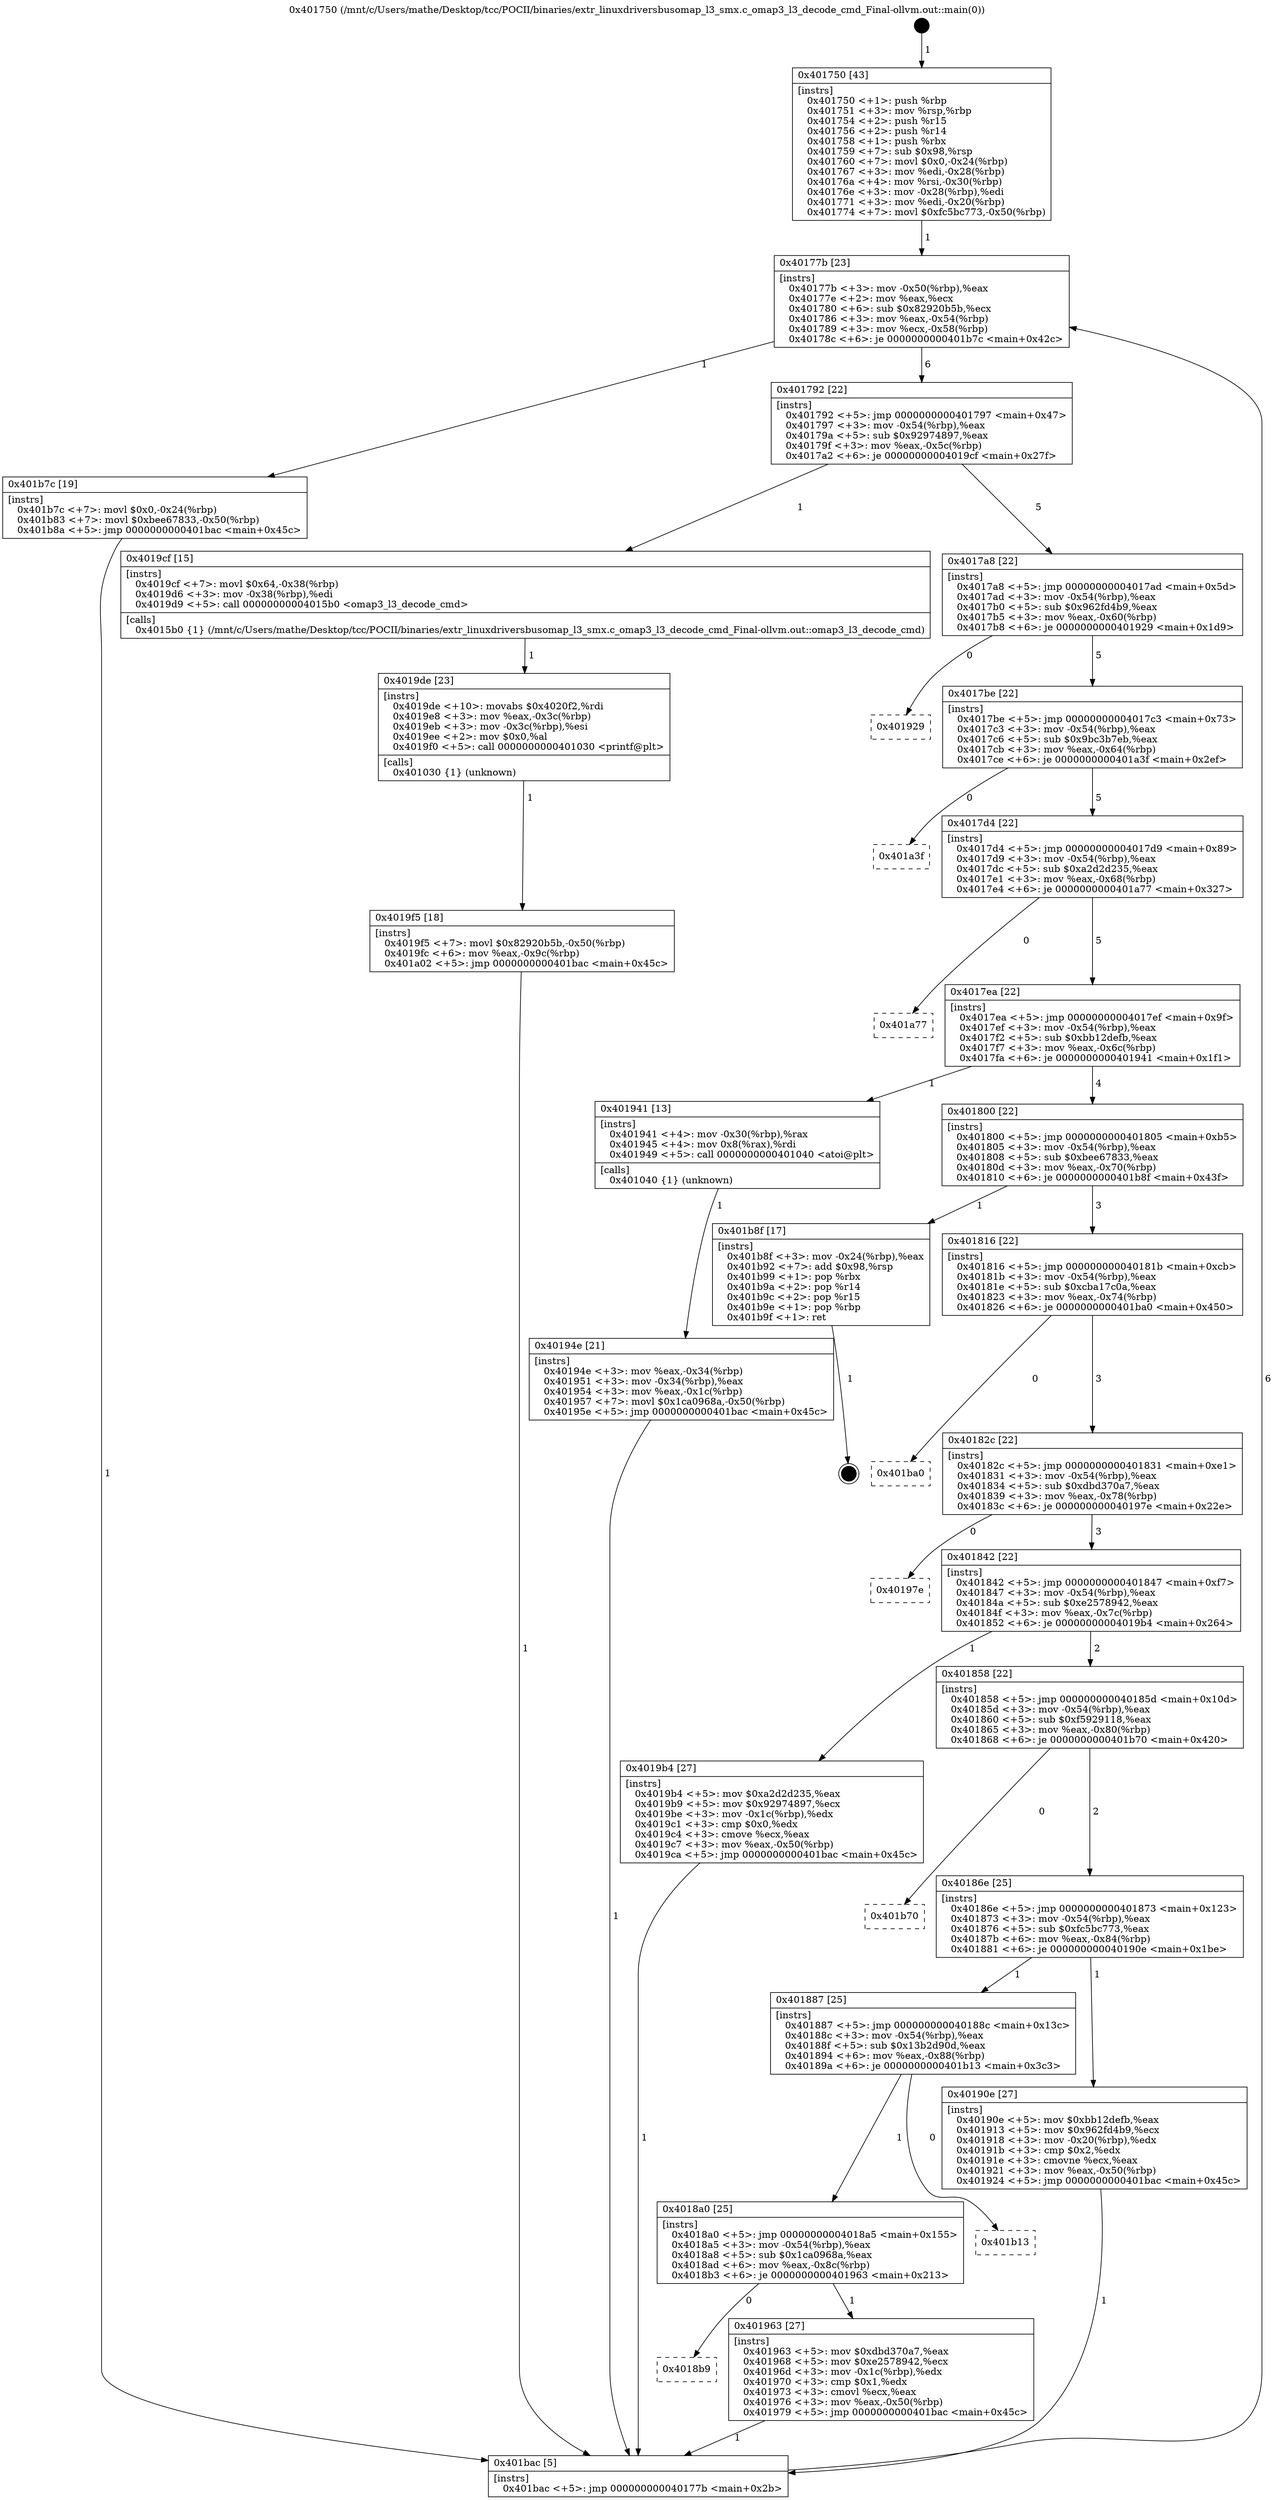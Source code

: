 digraph "0x401750" {
  label = "0x401750 (/mnt/c/Users/mathe/Desktop/tcc/POCII/binaries/extr_linuxdriversbusomap_l3_smx.c_omap3_l3_decode_cmd_Final-ollvm.out::main(0))"
  labelloc = "t"
  node[shape=record]

  Entry [label="",width=0.3,height=0.3,shape=circle,fillcolor=black,style=filled]
  "0x40177b" [label="{
     0x40177b [23]\l
     | [instrs]\l
     &nbsp;&nbsp;0x40177b \<+3\>: mov -0x50(%rbp),%eax\l
     &nbsp;&nbsp;0x40177e \<+2\>: mov %eax,%ecx\l
     &nbsp;&nbsp;0x401780 \<+6\>: sub $0x82920b5b,%ecx\l
     &nbsp;&nbsp;0x401786 \<+3\>: mov %eax,-0x54(%rbp)\l
     &nbsp;&nbsp;0x401789 \<+3\>: mov %ecx,-0x58(%rbp)\l
     &nbsp;&nbsp;0x40178c \<+6\>: je 0000000000401b7c \<main+0x42c\>\l
  }"]
  "0x401b7c" [label="{
     0x401b7c [19]\l
     | [instrs]\l
     &nbsp;&nbsp;0x401b7c \<+7\>: movl $0x0,-0x24(%rbp)\l
     &nbsp;&nbsp;0x401b83 \<+7\>: movl $0xbee67833,-0x50(%rbp)\l
     &nbsp;&nbsp;0x401b8a \<+5\>: jmp 0000000000401bac \<main+0x45c\>\l
  }"]
  "0x401792" [label="{
     0x401792 [22]\l
     | [instrs]\l
     &nbsp;&nbsp;0x401792 \<+5\>: jmp 0000000000401797 \<main+0x47\>\l
     &nbsp;&nbsp;0x401797 \<+3\>: mov -0x54(%rbp),%eax\l
     &nbsp;&nbsp;0x40179a \<+5\>: sub $0x92974897,%eax\l
     &nbsp;&nbsp;0x40179f \<+3\>: mov %eax,-0x5c(%rbp)\l
     &nbsp;&nbsp;0x4017a2 \<+6\>: je 00000000004019cf \<main+0x27f\>\l
  }"]
  Exit [label="",width=0.3,height=0.3,shape=circle,fillcolor=black,style=filled,peripheries=2]
  "0x4019cf" [label="{
     0x4019cf [15]\l
     | [instrs]\l
     &nbsp;&nbsp;0x4019cf \<+7\>: movl $0x64,-0x38(%rbp)\l
     &nbsp;&nbsp;0x4019d6 \<+3\>: mov -0x38(%rbp),%edi\l
     &nbsp;&nbsp;0x4019d9 \<+5\>: call 00000000004015b0 \<omap3_l3_decode_cmd\>\l
     | [calls]\l
     &nbsp;&nbsp;0x4015b0 \{1\} (/mnt/c/Users/mathe/Desktop/tcc/POCII/binaries/extr_linuxdriversbusomap_l3_smx.c_omap3_l3_decode_cmd_Final-ollvm.out::omap3_l3_decode_cmd)\l
  }"]
  "0x4017a8" [label="{
     0x4017a8 [22]\l
     | [instrs]\l
     &nbsp;&nbsp;0x4017a8 \<+5\>: jmp 00000000004017ad \<main+0x5d\>\l
     &nbsp;&nbsp;0x4017ad \<+3\>: mov -0x54(%rbp),%eax\l
     &nbsp;&nbsp;0x4017b0 \<+5\>: sub $0x962fd4b9,%eax\l
     &nbsp;&nbsp;0x4017b5 \<+3\>: mov %eax,-0x60(%rbp)\l
     &nbsp;&nbsp;0x4017b8 \<+6\>: je 0000000000401929 \<main+0x1d9\>\l
  }"]
  "0x4019f5" [label="{
     0x4019f5 [18]\l
     | [instrs]\l
     &nbsp;&nbsp;0x4019f5 \<+7\>: movl $0x82920b5b,-0x50(%rbp)\l
     &nbsp;&nbsp;0x4019fc \<+6\>: mov %eax,-0x9c(%rbp)\l
     &nbsp;&nbsp;0x401a02 \<+5\>: jmp 0000000000401bac \<main+0x45c\>\l
  }"]
  "0x401929" [label="{
     0x401929\l
  }", style=dashed]
  "0x4017be" [label="{
     0x4017be [22]\l
     | [instrs]\l
     &nbsp;&nbsp;0x4017be \<+5\>: jmp 00000000004017c3 \<main+0x73\>\l
     &nbsp;&nbsp;0x4017c3 \<+3\>: mov -0x54(%rbp),%eax\l
     &nbsp;&nbsp;0x4017c6 \<+5\>: sub $0x9bc3b7eb,%eax\l
     &nbsp;&nbsp;0x4017cb \<+3\>: mov %eax,-0x64(%rbp)\l
     &nbsp;&nbsp;0x4017ce \<+6\>: je 0000000000401a3f \<main+0x2ef\>\l
  }"]
  "0x4019de" [label="{
     0x4019de [23]\l
     | [instrs]\l
     &nbsp;&nbsp;0x4019de \<+10\>: movabs $0x4020f2,%rdi\l
     &nbsp;&nbsp;0x4019e8 \<+3\>: mov %eax,-0x3c(%rbp)\l
     &nbsp;&nbsp;0x4019eb \<+3\>: mov -0x3c(%rbp),%esi\l
     &nbsp;&nbsp;0x4019ee \<+2\>: mov $0x0,%al\l
     &nbsp;&nbsp;0x4019f0 \<+5\>: call 0000000000401030 \<printf@plt\>\l
     | [calls]\l
     &nbsp;&nbsp;0x401030 \{1\} (unknown)\l
  }"]
  "0x401a3f" [label="{
     0x401a3f\l
  }", style=dashed]
  "0x4017d4" [label="{
     0x4017d4 [22]\l
     | [instrs]\l
     &nbsp;&nbsp;0x4017d4 \<+5\>: jmp 00000000004017d9 \<main+0x89\>\l
     &nbsp;&nbsp;0x4017d9 \<+3\>: mov -0x54(%rbp),%eax\l
     &nbsp;&nbsp;0x4017dc \<+5\>: sub $0xa2d2d235,%eax\l
     &nbsp;&nbsp;0x4017e1 \<+3\>: mov %eax,-0x68(%rbp)\l
     &nbsp;&nbsp;0x4017e4 \<+6\>: je 0000000000401a77 \<main+0x327\>\l
  }"]
  "0x4018b9" [label="{
     0x4018b9\l
  }", style=dashed]
  "0x401a77" [label="{
     0x401a77\l
  }", style=dashed]
  "0x4017ea" [label="{
     0x4017ea [22]\l
     | [instrs]\l
     &nbsp;&nbsp;0x4017ea \<+5\>: jmp 00000000004017ef \<main+0x9f\>\l
     &nbsp;&nbsp;0x4017ef \<+3\>: mov -0x54(%rbp),%eax\l
     &nbsp;&nbsp;0x4017f2 \<+5\>: sub $0xbb12defb,%eax\l
     &nbsp;&nbsp;0x4017f7 \<+3\>: mov %eax,-0x6c(%rbp)\l
     &nbsp;&nbsp;0x4017fa \<+6\>: je 0000000000401941 \<main+0x1f1\>\l
  }"]
  "0x401963" [label="{
     0x401963 [27]\l
     | [instrs]\l
     &nbsp;&nbsp;0x401963 \<+5\>: mov $0xdbd370a7,%eax\l
     &nbsp;&nbsp;0x401968 \<+5\>: mov $0xe2578942,%ecx\l
     &nbsp;&nbsp;0x40196d \<+3\>: mov -0x1c(%rbp),%edx\l
     &nbsp;&nbsp;0x401970 \<+3\>: cmp $0x1,%edx\l
     &nbsp;&nbsp;0x401973 \<+3\>: cmovl %ecx,%eax\l
     &nbsp;&nbsp;0x401976 \<+3\>: mov %eax,-0x50(%rbp)\l
     &nbsp;&nbsp;0x401979 \<+5\>: jmp 0000000000401bac \<main+0x45c\>\l
  }"]
  "0x401941" [label="{
     0x401941 [13]\l
     | [instrs]\l
     &nbsp;&nbsp;0x401941 \<+4\>: mov -0x30(%rbp),%rax\l
     &nbsp;&nbsp;0x401945 \<+4\>: mov 0x8(%rax),%rdi\l
     &nbsp;&nbsp;0x401949 \<+5\>: call 0000000000401040 \<atoi@plt\>\l
     | [calls]\l
     &nbsp;&nbsp;0x401040 \{1\} (unknown)\l
  }"]
  "0x401800" [label="{
     0x401800 [22]\l
     | [instrs]\l
     &nbsp;&nbsp;0x401800 \<+5\>: jmp 0000000000401805 \<main+0xb5\>\l
     &nbsp;&nbsp;0x401805 \<+3\>: mov -0x54(%rbp),%eax\l
     &nbsp;&nbsp;0x401808 \<+5\>: sub $0xbee67833,%eax\l
     &nbsp;&nbsp;0x40180d \<+3\>: mov %eax,-0x70(%rbp)\l
     &nbsp;&nbsp;0x401810 \<+6\>: je 0000000000401b8f \<main+0x43f\>\l
  }"]
  "0x4018a0" [label="{
     0x4018a0 [25]\l
     | [instrs]\l
     &nbsp;&nbsp;0x4018a0 \<+5\>: jmp 00000000004018a5 \<main+0x155\>\l
     &nbsp;&nbsp;0x4018a5 \<+3\>: mov -0x54(%rbp),%eax\l
     &nbsp;&nbsp;0x4018a8 \<+5\>: sub $0x1ca0968a,%eax\l
     &nbsp;&nbsp;0x4018ad \<+6\>: mov %eax,-0x8c(%rbp)\l
     &nbsp;&nbsp;0x4018b3 \<+6\>: je 0000000000401963 \<main+0x213\>\l
  }"]
  "0x401b8f" [label="{
     0x401b8f [17]\l
     | [instrs]\l
     &nbsp;&nbsp;0x401b8f \<+3\>: mov -0x24(%rbp),%eax\l
     &nbsp;&nbsp;0x401b92 \<+7\>: add $0x98,%rsp\l
     &nbsp;&nbsp;0x401b99 \<+1\>: pop %rbx\l
     &nbsp;&nbsp;0x401b9a \<+2\>: pop %r14\l
     &nbsp;&nbsp;0x401b9c \<+2\>: pop %r15\l
     &nbsp;&nbsp;0x401b9e \<+1\>: pop %rbp\l
     &nbsp;&nbsp;0x401b9f \<+1\>: ret\l
  }"]
  "0x401816" [label="{
     0x401816 [22]\l
     | [instrs]\l
     &nbsp;&nbsp;0x401816 \<+5\>: jmp 000000000040181b \<main+0xcb\>\l
     &nbsp;&nbsp;0x40181b \<+3\>: mov -0x54(%rbp),%eax\l
     &nbsp;&nbsp;0x40181e \<+5\>: sub $0xcba17c0a,%eax\l
     &nbsp;&nbsp;0x401823 \<+3\>: mov %eax,-0x74(%rbp)\l
     &nbsp;&nbsp;0x401826 \<+6\>: je 0000000000401ba0 \<main+0x450\>\l
  }"]
  "0x401b13" [label="{
     0x401b13\l
  }", style=dashed]
  "0x401ba0" [label="{
     0x401ba0\l
  }", style=dashed]
  "0x40182c" [label="{
     0x40182c [22]\l
     | [instrs]\l
     &nbsp;&nbsp;0x40182c \<+5\>: jmp 0000000000401831 \<main+0xe1\>\l
     &nbsp;&nbsp;0x401831 \<+3\>: mov -0x54(%rbp),%eax\l
     &nbsp;&nbsp;0x401834 \<+5\>: sub $0xdbd370a7,%eax\l
     &nbsp;&nbsp;0x401839 \<+3\>: mov %eax,-0x78(%rbp)\l
     &nbsp;&nbsp;0x40183c \<+6\>: je 000000000040197e \<main+0x22e\>\l
  }"]
  "0x40194e" [label="{
     0x40194e [21]\l
     | [instrs]\l
     &nbsp;&nbsp;0x40194e \<+3\>: mov %eax,-0x34(%rbp)\l
     &nbsp;&nbsp;0x401951 \<+3\>: mov -0x34(%rbp),%eax\l
     &nbsp;&nbsp;0x401954 \<+3\>: mov %eax,-0x1c(%rbp)\l
     &nbsp;&nbsp;0x401957 \<+7\>: movl $0x1ca0968a,-0x50(%rbp)\l
     &nbsp;&nbsp;0x40195e \<+5\>: jmp 0000000000401bac \<main+0x45c\>\l
  }"]
  "0x40197e" [label="{
     0x40197e\l
  }", style=dashed]
  "0x401842" [label="{
     0x401842 [22]\l
     | [instrs]\l
     &nbsp;&nbsp;0x401842 \<+5\>: jmp 0000000000401847 \<main+0xf7\>\l
     &nbsp;&nbsp;0x401847 \<+3\>: mov -0x54(%rbp),%eax\l
     &nbsp;&nbsp;0x40184a \<+5\>: sub $0xe2578942,%eax\l
     &nbsp;&nbsp;0x40184f \<+3\>: mov %eax,-0x7c(%rbp)\l
     &nbsp;&nbsp;0x401852 \<+6\>: je 00000000004019b4 \<main+0x264\>\l
  }"]
  "0x401750" [label="{
     0x401750 [43]\l
     | [instrs]\l
     &nbsp;&nbsp;0x401750 \<+1\>: push %rbp\l
     &nbsp;&nbsp;0x401751 \<+3\>: mov %rsp,%rbp\l
     &nbsp;&nbsp;0x401754 \<+2\>: push %r15\l
     &nbsp;&nbsp;0x401756 \<+2\>: push %r14\l
     &nbsp;&nbsp;0x401758 \<+1\>: push %rbx\l
     &nbsp;&nbsp;0x401759 \<+7\>: sub $0x98,%rsp\l
     &nbsp;&nbsp;0x401760 \<+7\>: movl $0x0,-0x24(%rbp)\l
     &nbsp;&nbsp;0x401767 \<+3\>: mov %edi,-0x28(%rbp)\l
     &nbsp;&nbsp;0x40176a \<+4\>: mov %rsi,-0x30(%rbp)\l
     &nbsp;&nbsp;0x40176e \<+3\>: mov -0x28(%rbp),%edi\l
     &nbsp;&nbsp;0x401771 \<+3\>: mov %edi,-0x20(%rbp)\l
     &nbsp;&nbsp;0x401774 \<+7\>: movl $0xfc5bc773,-0x50(%rbp)\l
  }"]
  "0x4019b4" [label="{
     0x4019b4 [27]\l
     | [instrs]\l
     &nbsp;&nbsp;0x4019b4 \<+5\>: mov $0xa2d2d235,%eax\l
     &nbsp;&nbsp;0x4019b9 \<+5\>: mov $0x92974897,%ecx\l
     &nbsp;&nbsp;0x4019be \<+3\>: mov -0x1c(%rbp),%edx\l
     &nbsp;&nbsp;0x4019c1 \<+3\>: cmp $0x0,%edx\l
     &nbsp;&nbsp;0x4019c4 \<+3\>: cmove %ecx,%eax\l
     &nbsp;&nbsp;0x4019c7 \<+3\>: mov %eax,-0x50(%rbp)\l
     &nbsp;&nbsp;0x4019ca \<+5\>: jmp 0000000000401bac \<main+0x45c\>\l
  }"]
  "0x401858" [label="{
     0x401858 [22]\l
     | [instrs]\l
     &nbsp;&nbsp;0x401858 \<+5\>: jmp 000000000040185d \<main+0x10d\>\l
     &nbsp;&nbsp;0x40185d \<+3\>: mov -0x54(%rbp),%eax\l
     &nbsp;&nbsp;0x401860 \<+5\>: sub $0xf5929118,%eax\l
     &nbsp;&nbsp;0x401865 \<+3\>: mov %eax,-0x80(%rbp)\l
     &nbsp;&nbsp;0x401868 \<+6\>: je 0000000000401b70 \<main+0x420\>\l
  }"]
  "0x401bac" [label="{
     0x401bac [5]\l
     | [instrs]\l
     &nbsp;&nbsp;0x401bac \<+5\>: jmp 000000000040177b \<main+0x2b\>\l
  }"]
  "0x401b70" [label="{
     0x401b70\l
  }", style=dashed]
  "0x40186e" [label="{
     0x40186e [25]\l
     | [instrs]\l
     &nbsp;&nbsp;0x40186e \<+5\>: jmp 0000000000401873 \<main+0x123\>\l
     &nbsp;&nbsp;0x401873 \<+3\>: mov -0x54(%rbp),%eax\l
     &nbsp;&nbsp;0x401876 \<+5\>: sub $0xfc5bc773,%eax\l
     &nbsp;&nbsp;0x40187b \<+6\>: mov %eax,-0x84(%rbp)\l
     &nbsp;&nbsp;0x401881 \<+6\>: je 000000000040190e \<main+0x1be\>\l
  }"]
  "0x401887" [label="{
     0x401887 [25]\l
     | [instrs]\l
     &nbsp;&nbsp;0x401887 \<+5\>: jmp 000000000040188c \<main+0x13c\>\l
     &nbsp;&nbsp;0x40188c \<+3\>: mov -0x54(%rbp),%eax\l
     &nbsp;&nbsp;0x40188f \<+5\>: sub $0x13b2d90d,%eax\l
     &nbsp;&nbsp;0x401894 \<+6\>: mov %eax,-0x88(%rbp)\l
     &nbsp;&nbsp;0x40189a \<+6\>: je 0000000000401b13 \<main+0x3c3\>\l
  }"]
  "0x40190e" [label="{
     0x40190e [27]\l
     | [instrs]\l
     &nbsp;&nbsp;0x40190e \<+5\>: mov $0xbb12defb,%eax\l
     &nbsp;&nbsp;0x401913 \<+5\>: mov $0x962fd4b9,%ecx\l
     &nbsp;&nbsp;0x401918 \<+3\>: mov -0x20(%rbp),%edx\l
     &nbsp;&nbsp;0x40191b \<+3\>: cmp $0x2,%edx\l
     &nbsp;&nbsp;0x40191e \<+3\>: cmovne %ecx,%eax\l
     &nbsp;&nbsp;0x401921 \<+3\>: mov %eax,-0x50(%rbp)\l
     &nbsp;&nbsp;0x401924 \<+5\>: jmp 0000000000401bac \<main+0x45c\>\l
  }"]
  Entry -> "0x401750" [label=" 1"]
  "0x40177b" -> "0x401b7c" [label=" 1"]
  "0x40177b" -> "0x401792" [label=" 6"]
  "0x401b8f" -> Exit [label=" 1"]
  "0x401792" -> "0x4019cf" [label=" 1"]
  "0x401792" -> "0x4017a8" [label=" 5"]
  "0x401b7c" -> "0x401bac" [label=" 1"]
  "0x4017a8" -> "0x401929" [label=" 0"]
  "0x4017a8" -> "0x4017be" [label=" 5"]
  "0x4019f5" -> "0x401bac" [label=" 1"]
  "0x4017be" -> "0x401a3f" [label=" 0"]
  "0x4017be" -> "0x4017d4" [label=" 5"]
  "0x4019de" -> "0x4019f5" [label=" 1"]
  "0x4017d4" -> "0x401a77" [label=" 0"]
  "0x4017d4" -> "0x4017ea" [label=" 5"]
  "0x4019cf" -> "0x4019de" [label=" 1"]
  "0x4017ea" -> "0x401941" [label=" 1"]
  "0x4017ea" -> "0x401800" [label=" 4"]
  "0x4019b4" -> "0x401bac" [label=" 1"]
  "0x401800" -> "0x401b8f" [label=" 1"]
  "0x401800" -> "0x401816" [label=" 3"]
  "0x4018a0" -> "0x4018b9" [label=" 0"]
  "0x401816" -> "0x401ba0" [label=" 0"]
  "0x401816" -> "0x40182c" [label=" 3"]
  "0x4018a0" -> "0x401963" [label=" 1"]
  "0x40182c" -> "0x40197e" [label=" 0"]
  "0x40182c" -> "0x401842" [label=" 3"]
  "0x401887" -> "0x4018a0" [label=" 1"]
  "0x401842" -> "0x4019b4" [label=" 1"]
  "0x401842" -> "0x401858" [label=" 2"]
  "0x401887" -> "0x401b13" [label=" 0"]
  "0x401858" -> "0x401b70" [label=" 0"]
  "0x401858" -> "0x40186e" [label=" 2"]
  "0x401963" -> "0x401bac" [label=" 1"]
  "0x40186e" -> "0x40190e" [label=" 1"]
  "0x40186e" -> "0x401887" [label=" 1"]
  "0x40190e" -> "0x401bac" [label=" 1"]
  "0x401750" -> "0x40177b" [label=" 1"]
  "0x401bac" -> "0x40177b" [label=" 6"]
  "0x401941" -> "0x40194e" [label=" 1"]
  "0x40194e" -> "0x401bac" [label=" 1"]
}
